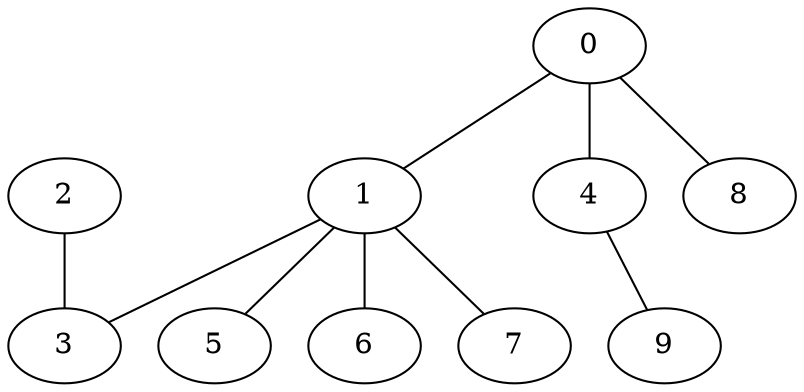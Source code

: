graph G {
  1;
  0;
  3;
  2;
  4;
  5;
  6;
  7;
  8;
  9;
   0 -- 1;
   1 -- 3;
   2 -- 3;
   0 -- 4;
   1 -- 5;
   1 -- 6;
   1 -- 7;
   0 -- 8;
   4 -- 9;
}
